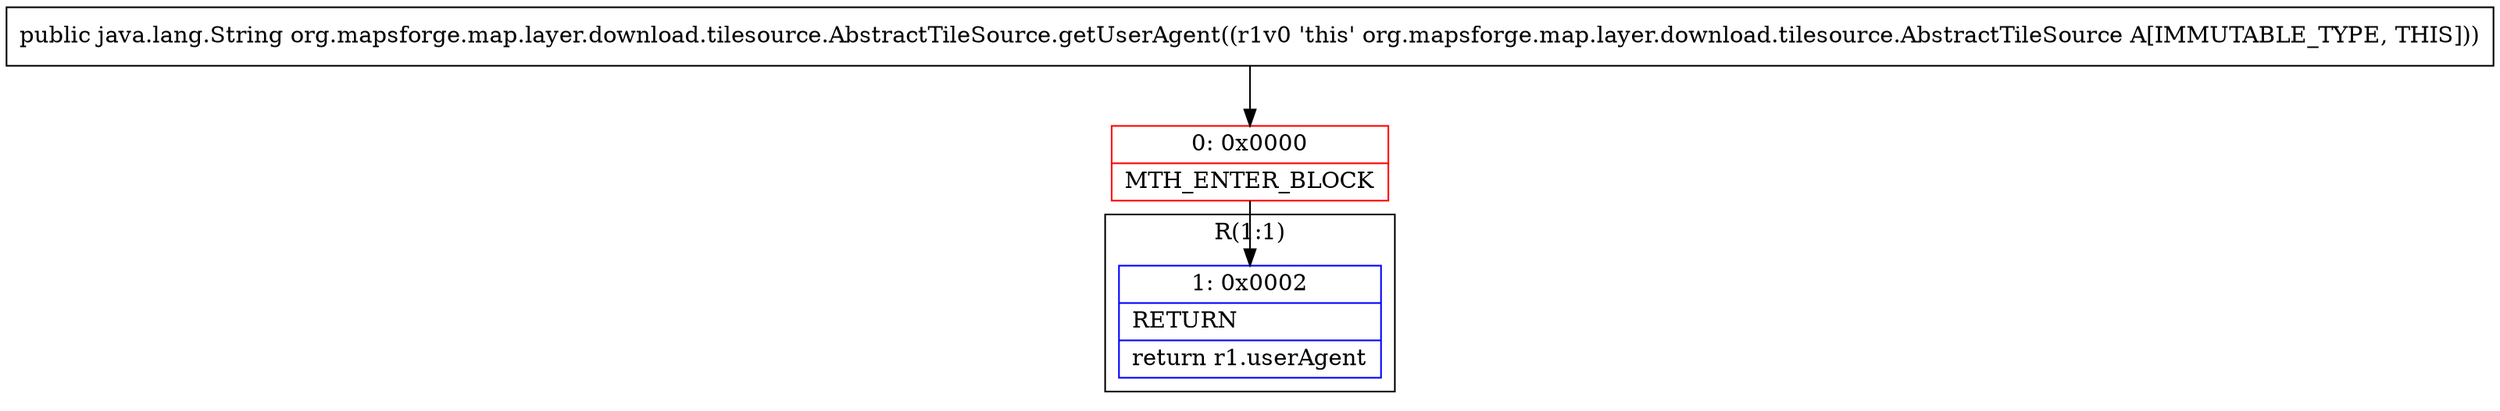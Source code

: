 digraph "CFG fororg.mapsforge.map.layer.download.tilesource.AbstractTileSource.getUserAgent()Ljava\/lang\/String;" {
subgraph cluster_Region_756282440 {
label = "R(1:1)";
node [shape=record,color=blue];
Node_1 [shape=record,label="{1\:\ 0x0002|RETURN\l|return r1.userAgent\l}"];
}
Node_0 [shape=record,color=red,label="{0\:\ 0x0000|MTH_ENTER_BLOCK\l}"];
MethodNode[shape=record,label="{public java.lang.String org.mapsforge.map.layer.download.tilesource.AbstractTileSource.getUserAgent((r1v0 'this' org.mapsforge.map.layer.download.tilesource.AbstractTileSource A[IMMUTABLE_TYPE, THIS])) }"];
MethodNode -> Node_0;
Node_0 -> Node_1;
}

